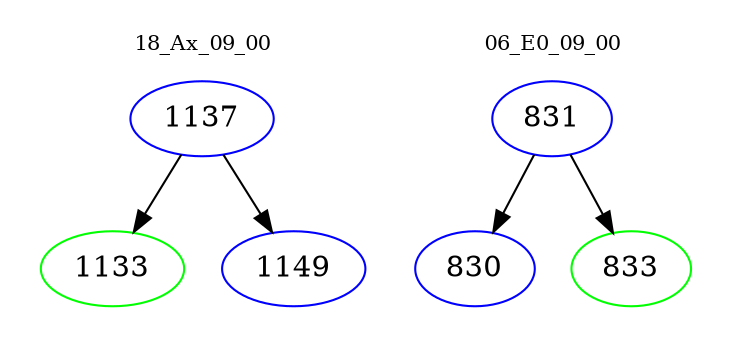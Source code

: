 digraph{
subgraph cluster_0 {
color = white
label = "18_Ax_09_00";
fontsize=10;
T0_1137 [label="1137", color="blue"]
T0_1137 -> T0_1133 [color="black"]
T0_1133 [label="1133", color="green"]
T0_1137 -> T0_1149 [color="black"]
T0_1149 [label="1149", color="blue"]
}
subgraph cluster_1 {
color = white
label = "06_E0_09_00";
fontsize=10;
T1_831 [label="831", color="blue"]
T1_831 -> T1_830 [color="black"]
T1_830 [label="830", color="blue"]
T1_831 -> T1_833 [color="black"]
T1_833 [label="833", color="green"]
}
}
